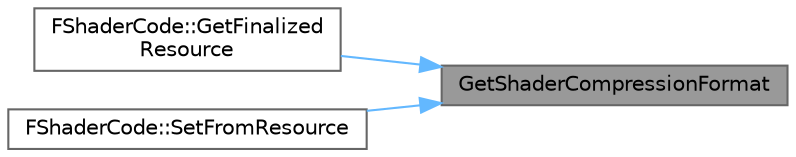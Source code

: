 digraph "GetShaderCompressionFormat"
{
 // INTERACTIVE_SVG=YES
 // LATEX_PDF_SIZE
  bgcolor="transparent";
  edge [fontname=Helvetica,fontsize=10,labelfontname=Helvetica,labelfontsize=10];
  node [fontname=Helvetica,fontsize=10,shape=box,height=0.2,width=0.4];
  rankdir="RL";
  Node1 [id="Node000001",label="GetShaderCompressionFormat",height=0.2,width=0.4,color="gray40", fillcolor="grey60", style="filled", fontcolor="black",tooltip="Returns the shader compression format."];
  Node1 -> Node2 [id="edge1_Node000001_Node000002",dir="back",color="steelblue1",style="solid",tooltip=" "];
  Node2 [id="Node000002",label="FShaderCode::GetFinalized\lResource",height=0.2,width=0.4,color="grey40", fillcolor="white", style="filled",URL="$d4/d86/classFShaderCode.html#a1c2cc1e62ffc8c927bd81f7dfeca635e",tooltip=" "];
  Node1 -> Node3 [id="edge2_Node000001_Node000003",dir="back",color="steelblue1",style="solid",tooltip=" "];
  Node3 [id="Node000003",label="FShaderCode::SetFromResource",height=0.2,width=0.4,color="grey40", fillcolor="white", style="filled",URL="$d4/d86/classFShaderCode.html#a63d08451ae9dd594783268597f7cda5f",tooltip=" "];
}
